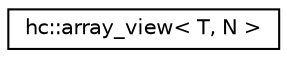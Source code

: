 digraph "Graphical Class Hierarchy"
{
  edge [fontname="Helvetica",fontsize="10",labelfontname="Helvetica",labelfontsize="10"];
  node [fontname="Helvetica",fontsize="10",shape=record];
  rankdir="LR";
  Node1 [label="hc::array_view\< T, N \>",height=0.2,width=0.4,color="black", fillcolor="white", style="filled",URL="$classhc_1_1array__view.html",tooltip="The array_view<T,N> type represents a possibly cached view into the data held in an array<T..."];
}
